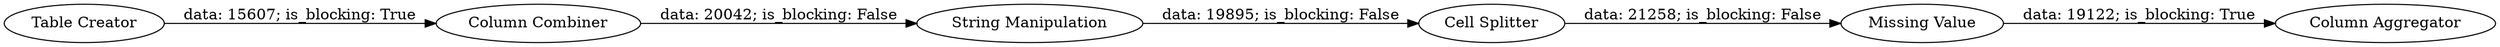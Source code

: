 digraph {
	"8655182935459155754_3" [label="String Manipulation"]
	"8655182935459155754_6" [label="Column Aggregator"]
	"8655182935459155754_2" [label="Column Combiner"]
	"8655182935459155754_5" [label="Missing Value"]
	"8655182935459155754_1" [label="Table Creator"]
	"8655182935459155754_4" [label="Cell Splitter"]
	"8655182935459155754_2" -> "8655182935459155754_3" [label="data: 20042; is_blocking: False"]
	"8655182935459155754_3" -> "8655182935459155754_4" [label="data: 19895; is_blocking: False"]
	"8655182935459155754_4" -> "8655182935459155754_5" [label="data: 21258; is_blocking: False"]
	"8655182935459155754_1" -> "8655182935459155754_2" [label="data: 15607; is_blocking: True"]
	"8655182935459155754_5" -> "8655182935459155754_6" [label="data: 19122; is_blocking: True"]
	rankdir=LR
}
